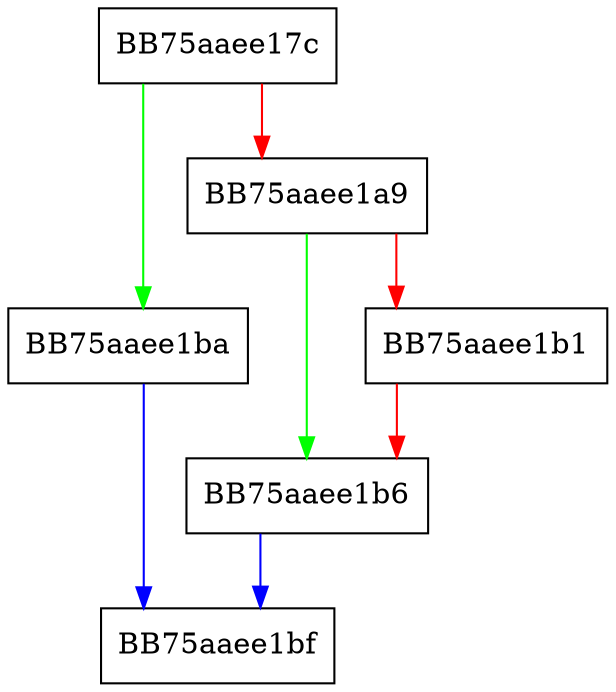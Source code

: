 digraph GetShareAccess {
  node [shape="box"];
  graph [splines=ortho];
  BB75aaee17c -> BB75aaee1ba [color="green"];
  BB75aaee17c -> BB75aaee1a9 [color="red"];
  BB75aaee1a9 -> BB75aaee1b6 [color="green"];
  BB75aaee1a9 -> BB75aaee1b1 [color="red"];
  BB75aaee1b1 -> BB75aaee1b6 [color="red"];
  BB75aaee1b6 -> BB75aaee1bf [color="blue"];
  BB75aaee1ba -> BB75aaee1bf [color="blue"];
}